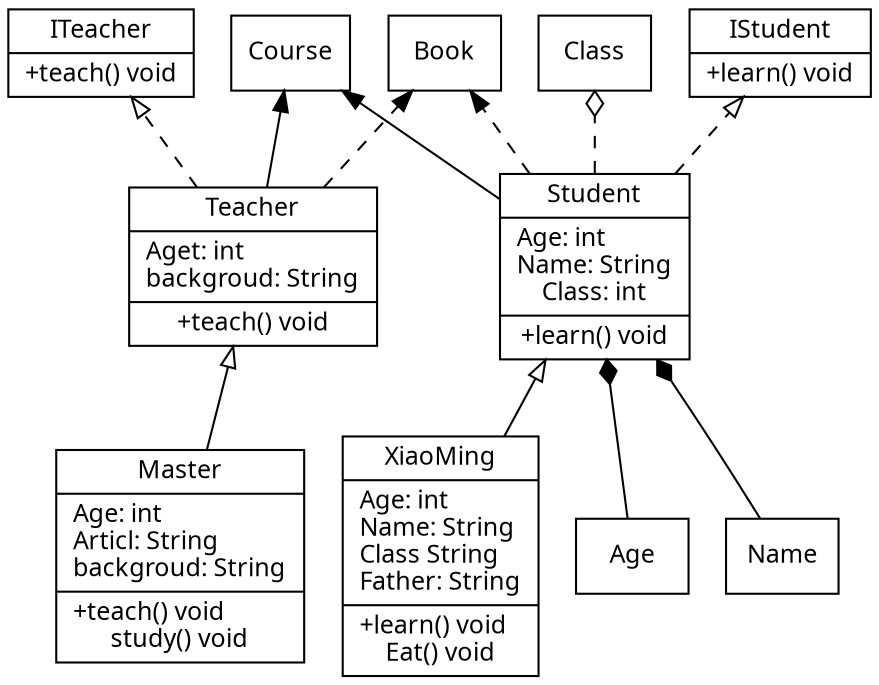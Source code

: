 digraph G{
		fontname = "KaiTi"
		fontsize = 12
		rankdir = "BT"

		node [
		fontname = "KaiTi"
		fontsize = 12
		shape = "record"
		]

		Master [
		label = "{
				Master|Age: int\lArticl: String\lbackgroud: String|+teach() void\lstudy() void
		}"]

		Teacher [
		label = "{
				Teacher|Aget: int\lbackgroud: String|+teach() void
		}"]
		
		Student [
		label = "{
				Student|Age: int\lName: String\lClass: int|+learn() void
		}"]

		IStudent [
		label = "{
				IStudent|+learn() void
		}"]
		
		ITeacher [
		label = "{
				ITeacher|+teach() void
		}"]

		XiaoMing [
		label = "{
				XiaoMing|Age: int\lName: String\lClass String\lFather: String|+learn() void\lEat() void
		}"]

		XiaoMing -> Student [arrowhead = "empty"]
		Student -> IStudent [style = "dashed" arrowhead = "empty"]
		Teacher -> ITeacher [style = "dashed" arrowhead = "empty"]
		Student -> Book [style = "dashed"]
		Master -> Teacher [arrowhead = "empty"]
		Teacher -> Book [style = "dashed"]
		Teacher -> Course 
		Student -> Course
		Student -> Class [style="dashed" arrowhead="ediamond"]
		Age -> Student [arrowhead = "diamond"]
		Name -> Student [arrowhead = "diamond"]
}
